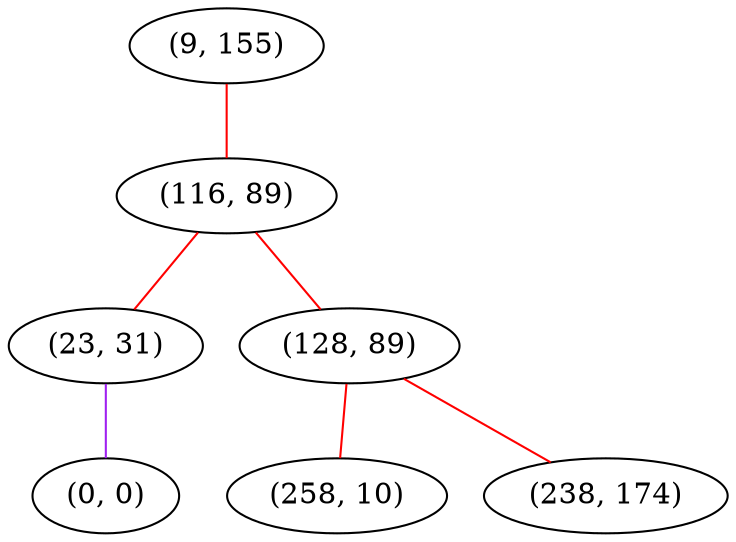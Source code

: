 graph "" {
"(9, 155)";
"(116, 89)";
"(23, 31)";
"(128, 89)";
"(258, 10)";
"(0, 0)";
"(238, 174)";
"(9, 155)" -- "(116, 89)"  [color=red, key=0, weight=1];
"(116, 89)" -- "(128, 89)"  [color=red, key=0, weight=1];
"(116, 89)" -- "(23, 31)"  [color=red, key=0, weight=1];
"(23, 31)" -- "(0, 0)"  [color=purple, key=0, weight=4];
"(128, 89)" -- "(258, 10)"  [color=red, key=0, weight=1];
"(128, 89)" -- "(238, 174)"  [color=red, key=0, weight=1];
}
